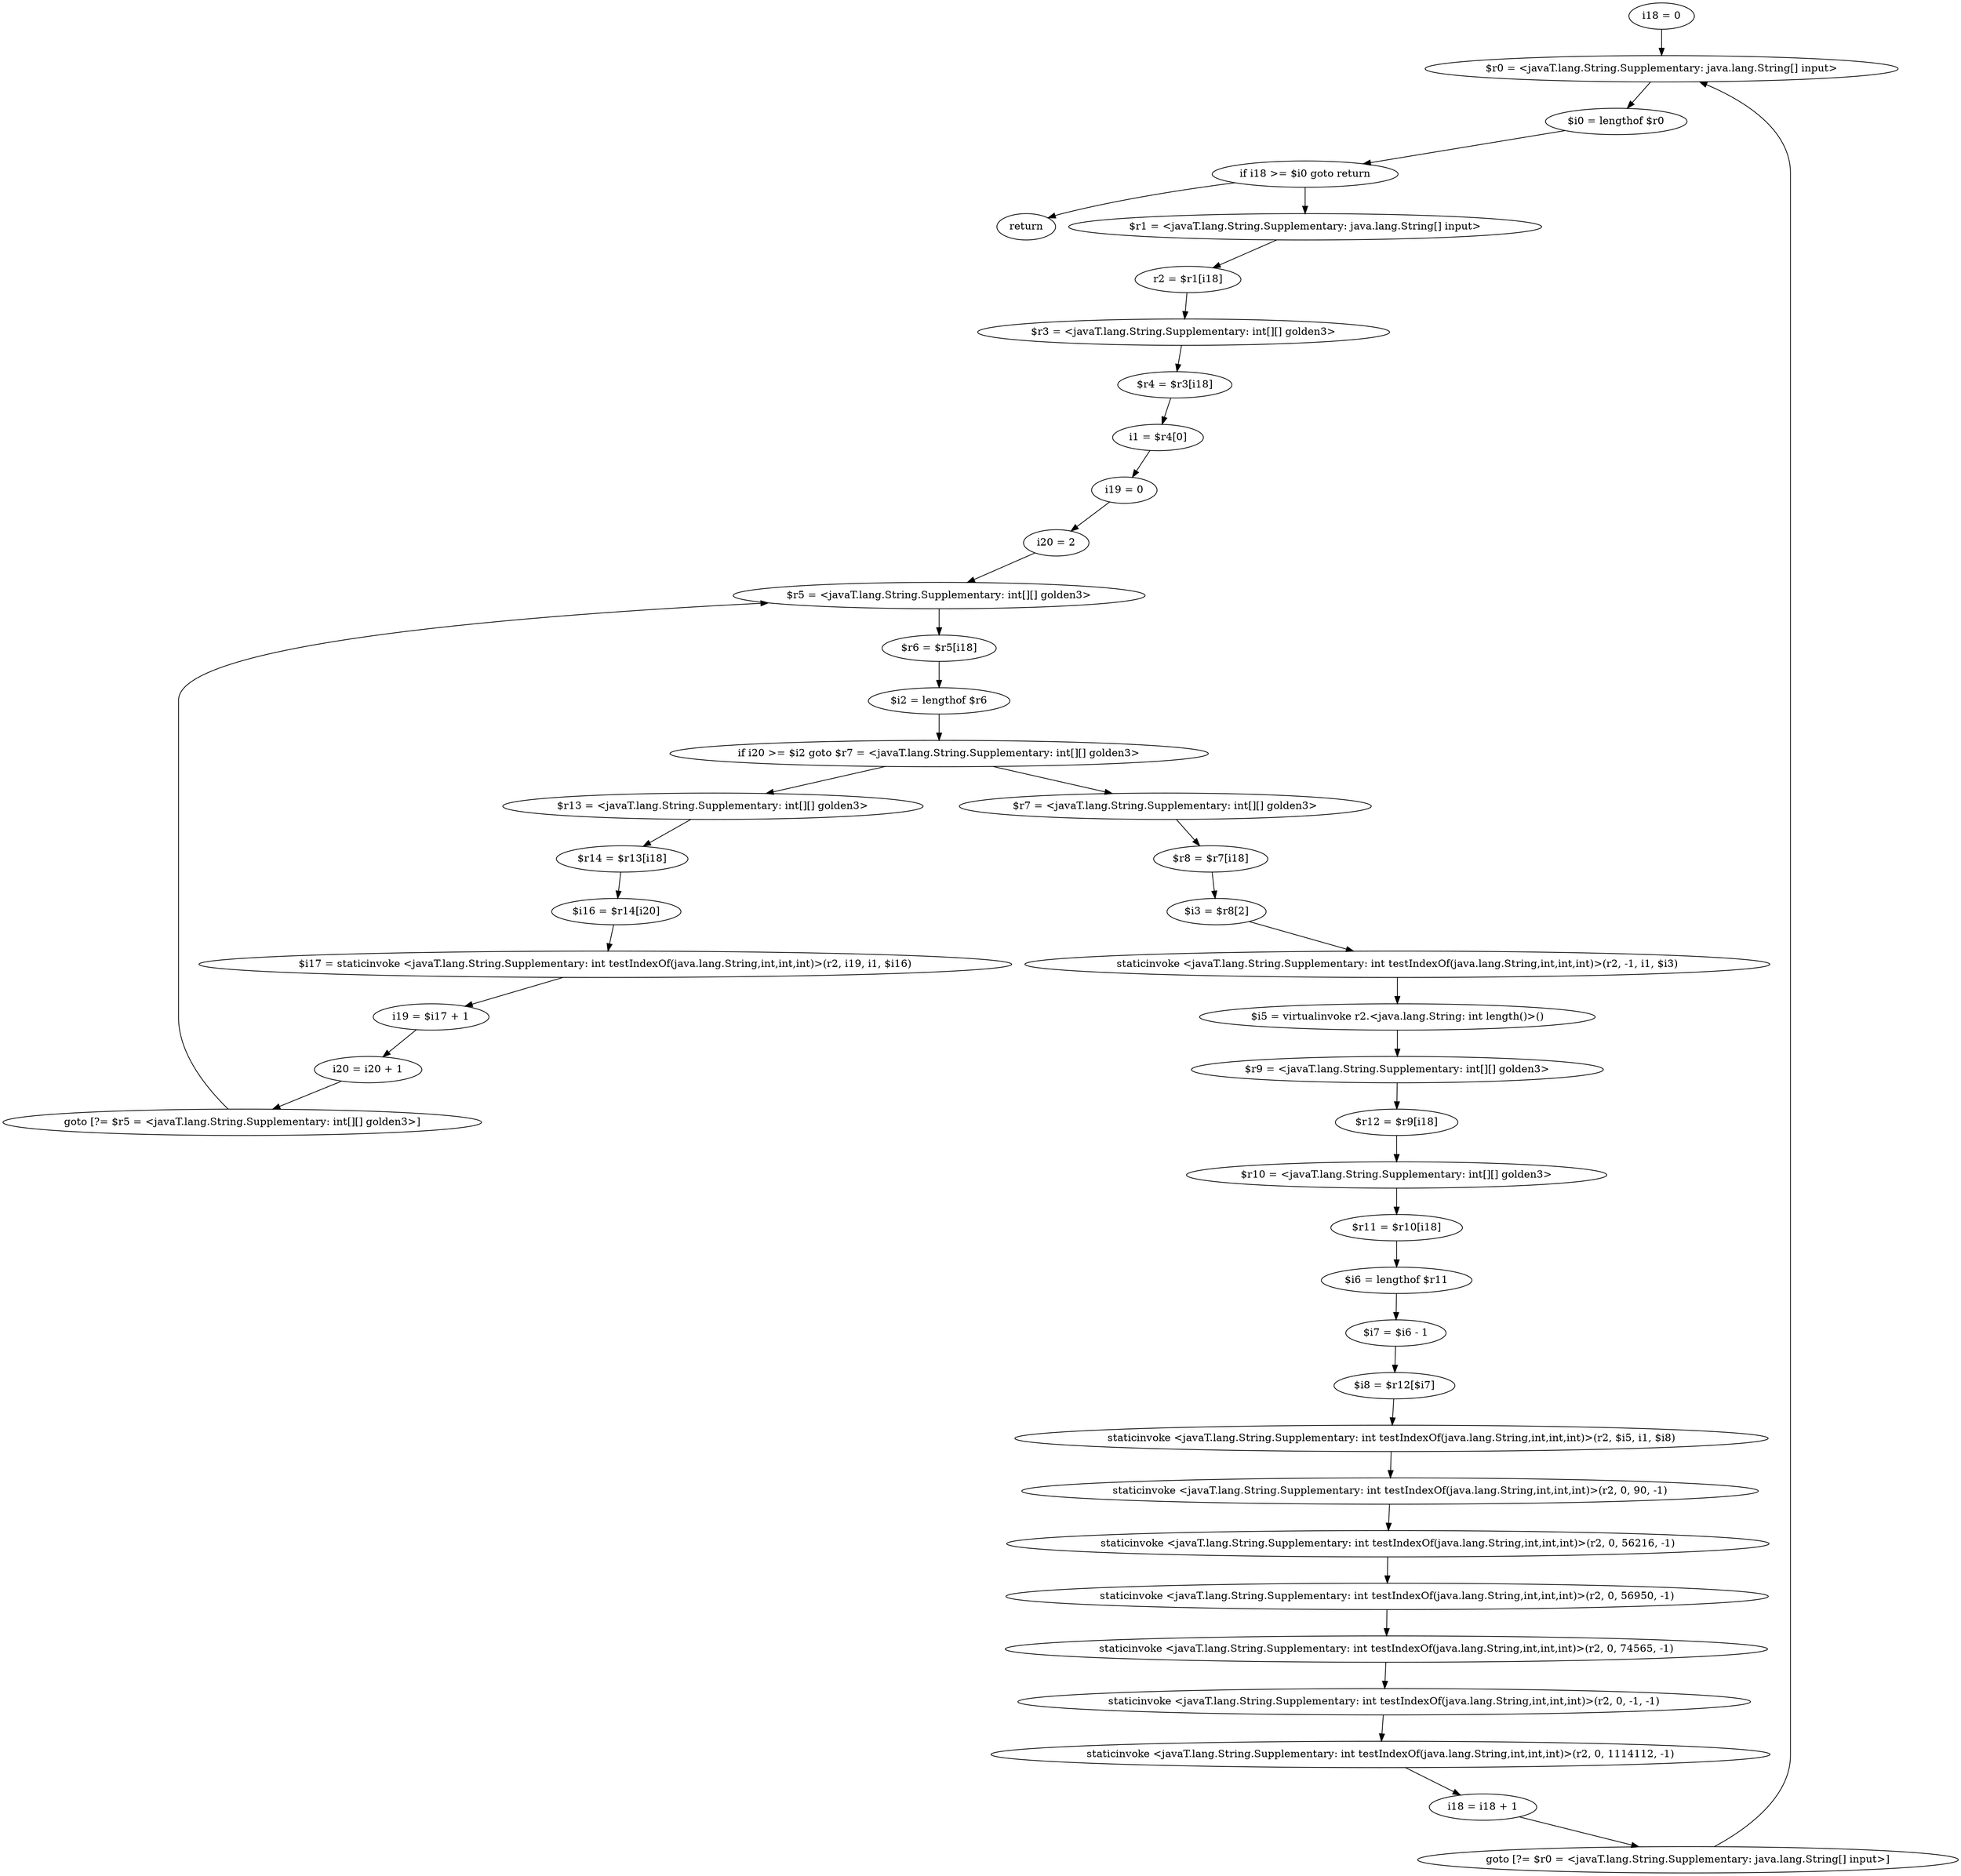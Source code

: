 digraph "unitGraph" {
    "i18 = 0"
    "$r0 = <javaT.lang.String.Supplementary: java.lang.String[] input>"
    "$i0 = lengthof $r0"
    "if i18 >= $i0 goto return"
    "$r1 = <javaT.lang.String.Supplementary: java.lang.String[] input>"
    "r2 = $r1[i18]"
    "$r3 = <javaT.lang.String.Supplementary: int[][] golden3>"
    "$r4 = $r3[i18]"
    "i1 = $r4[0]"
    "i19 = 0"
    "i20 = 2"
    "$r5 = <javaT.lang.String.Supplementary: int[][] golden3>"
    "$r6 = $r5[i18]"
    "$i2 = lengthof $r6"
    "if i20 >= $i2 goto $r7 = <javaT.lang.String.Supplementary: int[][] golden3>"
    "$r13 = <javaT.lang.String.Supplementary: int[][] golden3>"
    "$r14 = $r13[i18]"
    "$i16 = $r14[i20]"
    "$i17 = staticinvoke <javaT.lang.String.Supplementary: int testIndexOf(java.lang.String,int,int,int)>(r2, i19, i1, $i16)"
    "i19 = $i17 + 1"
    "i20 = i20 + 1"
    "goto [?= $r5 = <javaT.lang.String.Supplementary: int[][] golden3>]"
    "$r7 = <javaT.lang.String.Supplementary: int[][] golden3>"
    "$r8 = $r7[i18]"
    "$i3 = $r8[2]"
    "staticinvoke <javaT.lang.String.Supplementary: int testIndexOf(java.lang.String,int,int,int)>(r2, -1, i1, $i3)"
    "$i5 = virtualinvoke r2.<java.lang.String: int length()>()"
    "$r9 = <javaT.lang.String.Supplementary: int[][] golden3>"
    "$r12 = $r9[i18]"
    "$r10 = <javaT.lang.String.Supplementary: int[][] golden3>"
    "$r11 = $r10[i18]"
    "$i6 = lengthof $r11"
    "$i7 = $i6 - 1"
    "$i8 = $r12[$i7]"
    "staticinvoke <javaT.lang.String.Supplementary: int testIndexOf(java.lang.String,int,int,int)>(r2, $i5, i1, $i8)"
    "staticinvoke <javaT.lang.String.Supplementary: int testIndexOf(java.lang.String,int,int,int)>(r2, 0, 90, -1)"
    "staticinvoke <javaT.lang.String.Supplementary: int testIndexOf(java.lang.String,int,int,int)>(r2, 0, 56216, -1)"
    "staticinvoke <javaT.lang.String.Supplementary: int testIndexOf(java.lang.String,int,int,int)>(r2, 0, 56950, -1)"
    "staticinvoke <javaT.lang.String.Supplementary: int testIndexOf(java.lang.String,int,int,int)>(r2, 0, 74565, -1)"
    "staticinvoke <javaT.lang.String.Supplementary: int testIndexOf(java.lang.String,int,int,int)>(r2, 0, -1, -1)"
    "staticinvoke <javaT.lang.String.Supplementary: int testIndexOf(java.lang.String,int,int,int)>(r2, 0, 1114112, -1)"
    "i18 = i18 + 1"
    "goto [?= $r0 = <javaT.lang.String.Supplementary: java.lang.String[] input>]"
    "return"
    "i18 = 0"->"$r0 = <javaT.lang.String.Supplementary: java.lang.String[] input>";
    "$r0 = <javaT.lang.String.Supplementary: java.lang.String[] input>"->"$i0 = lengthof $r0";
    "$i0 = lengthof $r0"->"if i18 >= $i0 goto return";
    "if i18 >= $i0 goto return"->"$r1 = <javaT.lang.String.Supplementary: java.lang.String[] input>";
    "if i18 >= $i0 goto return"->"return";
    "$r1 = <javaT.lang.String.Supplementary: java.lang.String[] input>"->"r2 = $r1[i18]";
    "r2 = $r1[i18]"->"$r3 = <javaT.lang.String.Supplementary: int[][] golden3>";
    "$r3 = <javaT.lang.String.Supplementary: int[][] golden3>"->"$r4 = $r3[i18]";
    "$r4 = $r3[i18]"->"i1 = $r4[0]";
    "i1 = $r4[0]"->"i19 = 0";
    "i19 = 0"->"i20 = 2";
    "i20 = 2"->"$r5 = <javaT.lang.String.Supplementary: int[][] golden3>";
    "$r5 = <javaT.lang.String.Supplementary: int[][] golden3>"->"$r6 = $r5[i18]";
    "$r6 = $r5[i18]"->"$i2 = lengthof $r6";
    "$i2 = lengthof $r6"->"if i20 >= $i2 goto $r7 = <javaT.lang.String.Supplementary: int[][] golden3>";
    "if i20 >= $i2 goto $r7 = <javaT.lang.String.Supplementary: int[][] golden3>"->"$r13 = <javaT.lang.String.Supplementary: int[][] golden3>";
    "if i20 >= $i2 goto $r7 = <javaT.lang.String.Supplementary: int[][] golden3>"->"$r7 = <javaT.lang.String.Supplementary: int[][] golden3>";
    "$r13 = <javaT.lang.String.Supplementary: int[][] golden3>"->"$r14 = $r13[i18]";
    "$r14 = $r13[i18]"->"$i16 = $r14[i20]";
    "$i16 = $r14[i20]"->"$i17 = staticinvoke <javaT.lang.String.Supplementary: int testIndexOf(java.lang.String,int,int,int)>(r2, i19, i1, $i16)";
    "$i17 = staticinvoke <javaT.lang.String.Supplementary: int testIndexOf(java.lang.String,int,int,int)>(r2, i19, i1, $i16)"->"i19 = $i17 + 1";
    "i19 = $i17 + 1"->"i20 = i20 + 1";
    "i20 = i20 + 1"->"goto [?= $r5 = <javaT.lang.String.Supplementary: int[][] golden3>]";
    "goto [?= $r5 = <javaT.lang.String.Supplementary: int[][] golden3>]"->"$r5 = <javaT.lang.String.Supplementary: int[][] golden3>";
    "$r7 = <javaT.lang.String.Supplementary: int[][] golden3>"->"$r8 = $r7[i18]";
    "$r8 = $r7[i18]"->"$i3 = $r8[2]";
    "$i3 = $r8[2]"->"staticinvoke <javaT.lang.String.Supplementary: int testIndexOf(java.lang.String,int,int,int)>(r2, -1, i1, $i3)";
    "staticinvoke <javaT.lang.String.Supplementary: int testIndexOf(java.lang.String,int,int,int)>(r2, -1, i1, $i3)"->"$i5 = virtualinvoke r2.<java.lang.String: int length()>()";
    "$i5 = virtualinvoke r2.<java.lang.String: int length()>()"->"$r9 = <javaT.lang.String.Supplementary: int[][] golden3>";
    "$r9 = <javaT.lang.String.Supplementary: int[][] golden3>"->"$r12 = $r9[i18]";
    "$r12 = $r9[i18]"->"$r10 = <javaT.lang.String.Supplementary: int[][] golden3>";
    "$r10 = <javaT.lang.String.Supplementary: int[][] golden3>"->"$r11 = $r10[i18]";
    "$r11 = $r10[i18]"->"$i6 = lengthof $r11";
    "$i6 = lengthof $r11"->"$i7 = $i6 - 1";
    "$i7 = $i6 - 1"->"$i8 = $r12[$i7]";
    "$i8 = $r12[$i7]"->"staticinvoke <javaT.lang.String.Supplementary: int testIndexOf(java.lang.String,int,int,int)>(r2, $i5, i1, $i8)";
    "staticinvoke <javaT.lang.String.Supplementary: int testIndexOf(java.lang.String,int,int,int)>(r2, $i5, i1, $i8)"->"staticinvoke <javaT.lang.String.Supplementary: int testIndexOf(java.lang.String,int,int,int)>(r2, 0, 90, -1)";
    "staticinvoke <javaT.lang.String.Supplementary: int testIndexOf(java.lang.String,int,int,int)>(r2, 0, 90, -1)"->"staticinvoke <javaT.lang.String.Supplementary: int testIndexOf(java.lang.String,int,int,int)>(r2, 0, 56216, -1)";
    "staticinvoke <javaT.lang.String.Supplementary: int testIndexOf(java.lang.String,int,int,int)>(r2, 0, 56216, -1)"->"staticinvoke <javaT.lang.String.Supplementary: int testIndexOf(java.lang.String,int,int,int)>(r2, 0, 56950, -1)";
    "staticinvoke <javaT.lang.String.Supplementary: int testIndexOf(java.lang.String,int,int,int)>(r2, 0, 56950, -1)"->"staticinvoke <javaT.lang.String.Supplementary: int testIndexOf(java.lang.String,int,int,int)>(r2, 0, 74565, -1)";
    "staticinvoke <javaT.lang.String.Supplementary: int testIndexOf(java.lang.String,int,int,int)>(r2, 0, 74565, -1)"->"staticinvoke <javaT.lang.String.Supplementary: int testIndexOf(java.lang.String,int,int,int)>(r2, 0, -1, -1)";
    "staticinvoke <javaT.lang.String.Supplementary: int testIndexOf(java.lang.String,int,int,int)>(r2, 0, -1, -1)"->"staticinvoke <javaT.lang.String.Supplementary: int testIndexOf(java.lang.String,int,int,int)>(r2, 0, 1114112, -1)";
    "staticinvoke <javaT.lang.String.Supplementary: int testIndexOf(java.lang.String,int,int,int)>(r2, 0, 1114112, -1)"->"i18 = i18 + 1";
    "i18 = i18 + 1"->"goto [?= $r0 = <javaT.lang.String.Supplementary: java.lang.String[] input>]";
    "goto [?= $r0 = <javaT.lang.String.Supplementary: java.lang.String[] input>]"->"$r0 = <javaT.lang.String.Supplementary: java.lang.String[] input>";
}
